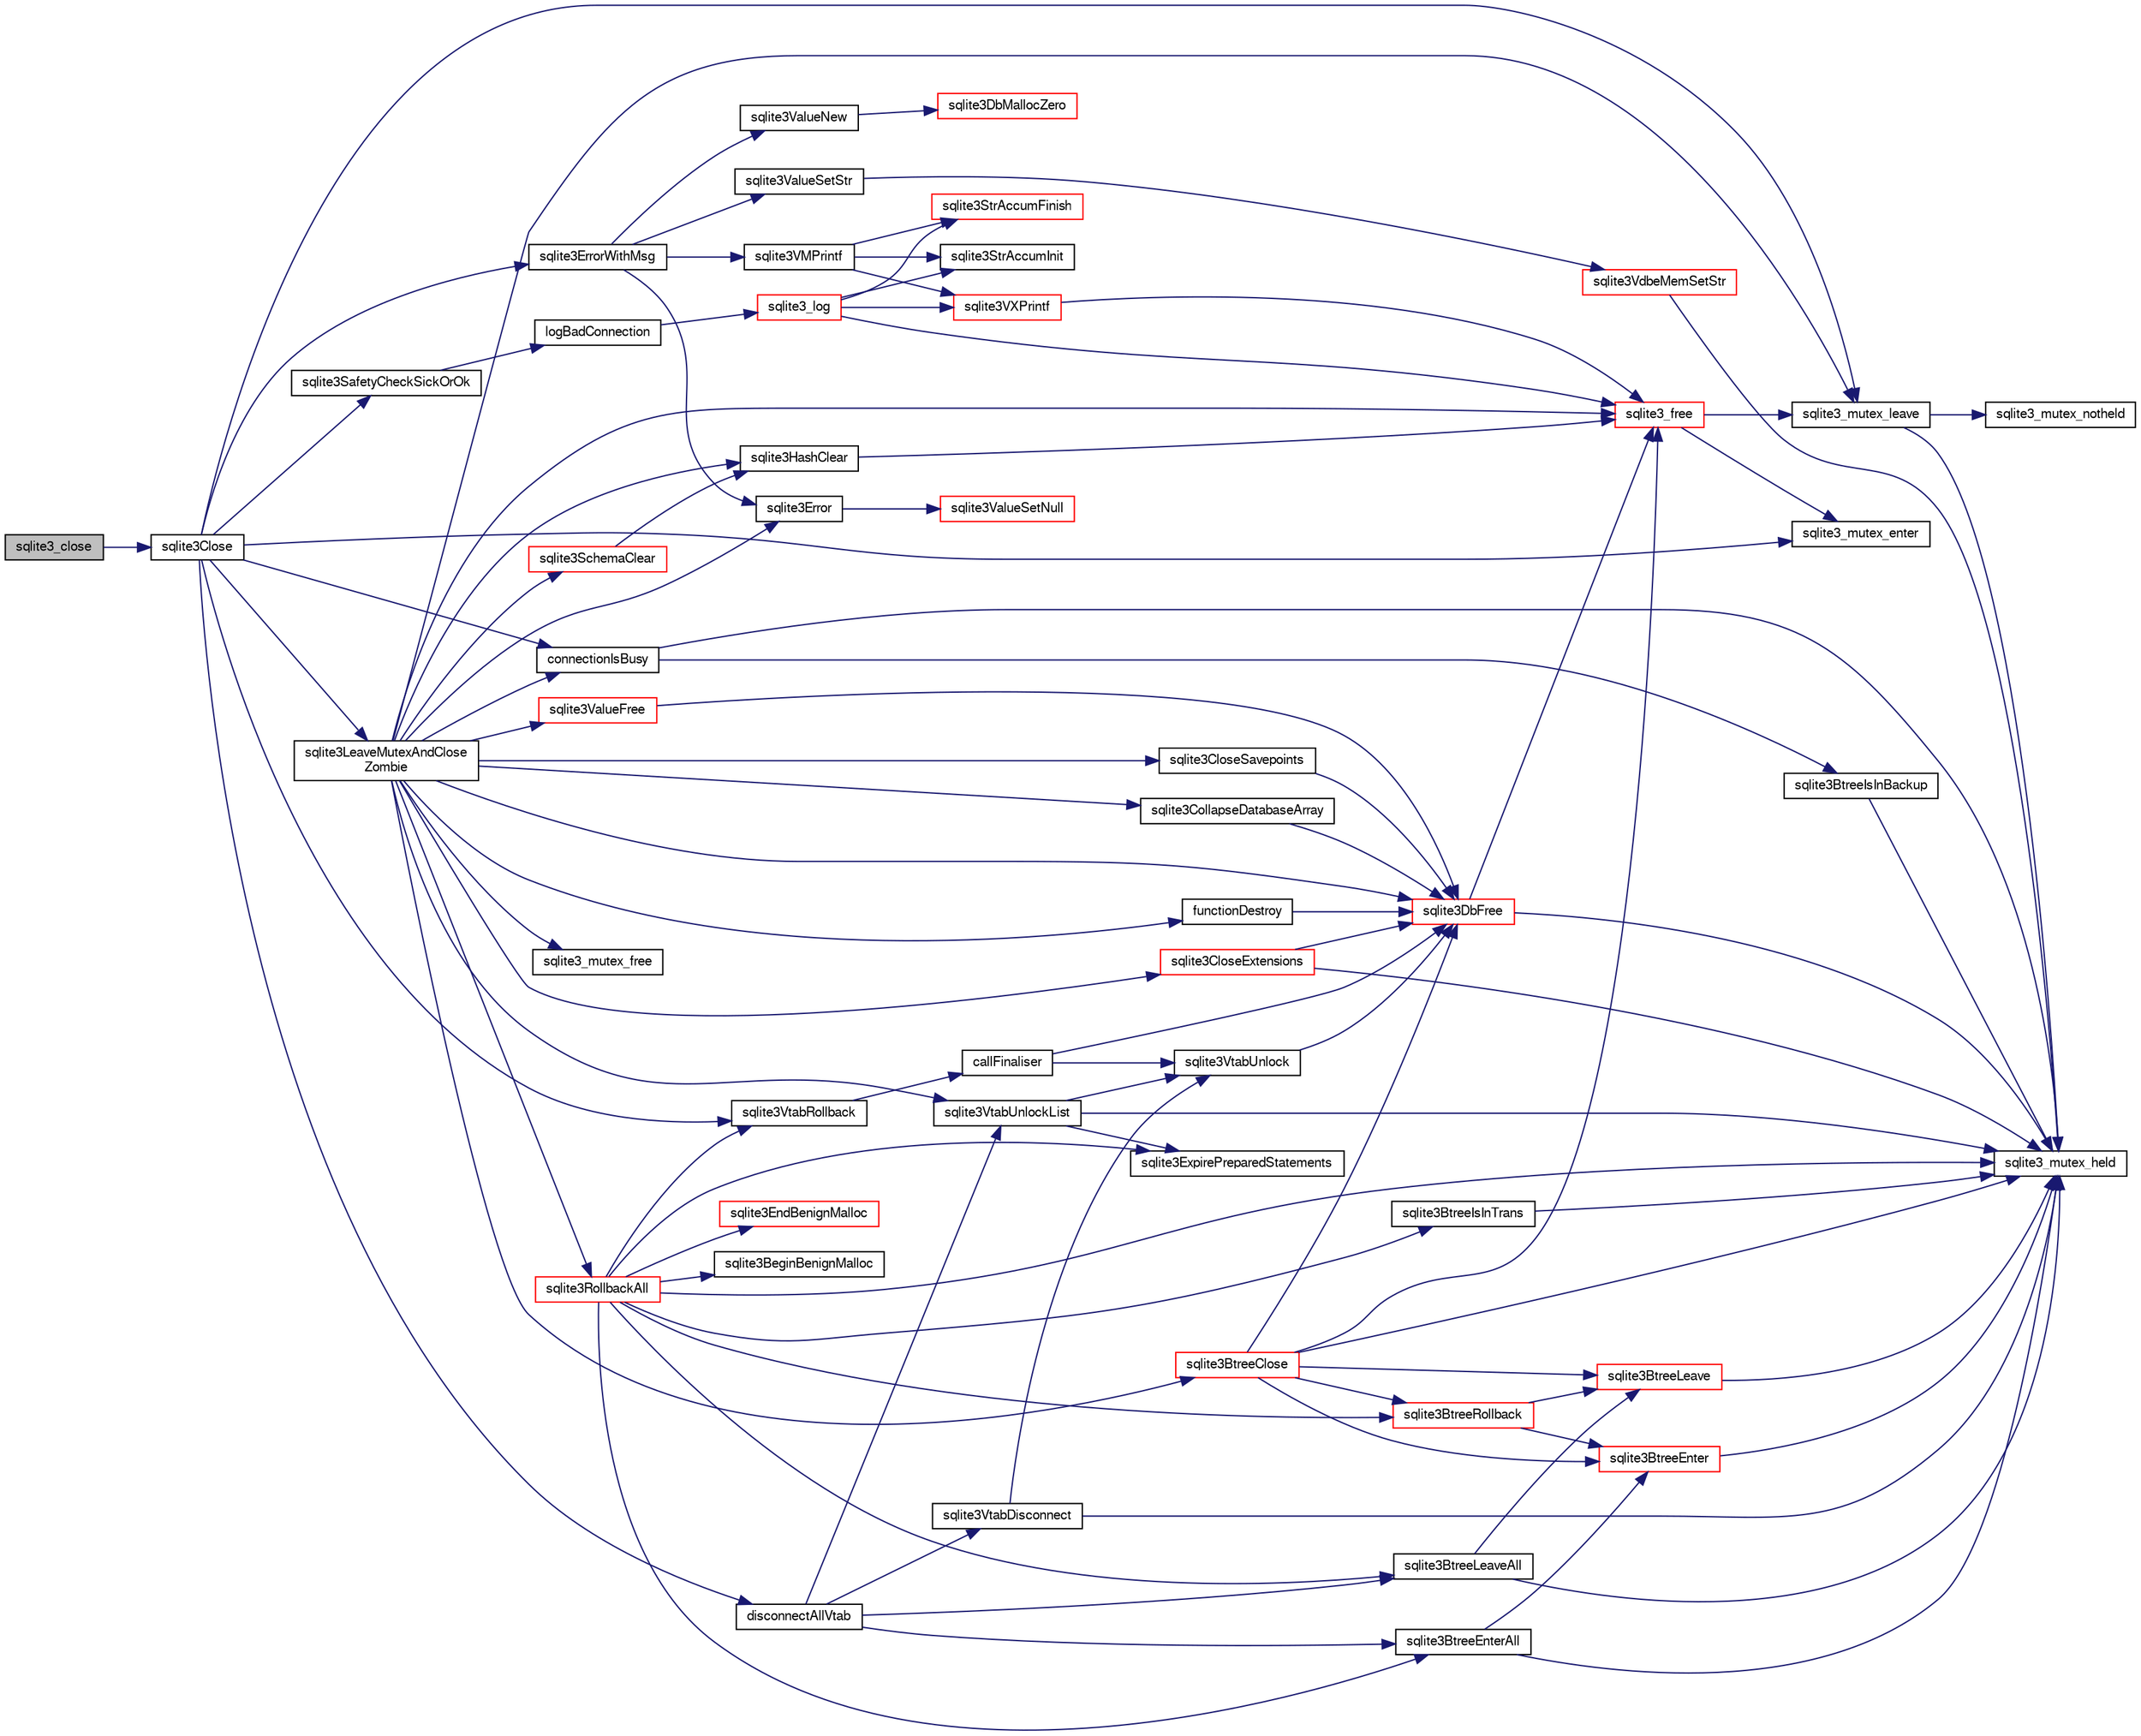 digraph "sqlite3_close"
{
  edge [fontname="FreeSans",fontsize="10",labelfontname="FreeSans",labelfontsize="10"];
  node [fontname="FreeSans",fontsize="10",shape=record];
  rankdir="LR";
  Node314636 [label="sqlite3_close",height=0.2,width=0.4,color="black", fillcolor="grey75", style="filled", fontcolor="black"];
  Node314636 -> Node314637 [color="midnightblue",fontsize="10",style="solid",fontname="FreeSans"];
  Node314637 [label="sqlite3Close",height=0.2,width=0.4,color="black", fillcolor="white", style="filled",URL="$sqlite3_8c.html#aa9f2e73837bba8d721dbde0964ffce11"];
  Node314637 -> Node314638 [color="midnightblue",fontsize="10",style="solid",fontname="FreeSans"];
  Node314638 [label="sqlite3SafetyCheckSickOrOk",height=0.2,width=0.4,color="black", fillcolor="white", style="filled",URL="$sqlite3_8c.html#ac1fff729aec147d9825a4930042a626b"];
  Node314638 -> Node314639 [color="midnightblue",fontsize="10",style="solid",fontname="FreeSans"];
  Node314639 [label="logBadConnection",height=0.2,width=0.4,color="black", fillcolor="white", style="filled",URL="$sqlite3_8c.html#a8aa249fac852b22bb1227e2bc2921f11"];
  Node314639 -> Node314640 [color="midnightblue",fontsize="10",style="solid",fontname="FreeSans"];
  Node314640 [label="sqlite3_log",height=0.2,width=0.4,color="red", fillcolor="white", style="filled",URL="$sqlite3_8c.html#a298c9699bf9c143662c6b1fec4b2dc3b"];
  Node314640 -> Node314642 [color="midnightblue",fontsize="10",style="solid",fontname="FreeSans"];
  Node314642 [label="sqlite3StrAccumInit",height=0.2,width=0.4,color="black", fillcolor="white", style="filled",URL="$sqlite3_8c.html#aabf95e113b9d54d519cd15a56215f560"];
  Node314640 -> Node314643 [color="midnightblue",fontsize="10",style="solid",fontname="FreeSans"];
  Node314643 [label="sqlite3VXPrintf",height=0.2,width=0.4,color="red", fillcolor="white", style="filled",URL="$sqlite3_8c.html#a63c25806c9bd4a2b76f9a0eb232c6bde"];
  Node314643 -> Node314655 [color="midnightblue",fontsize="10",style="solid",fontname="FreeSans"];
  Node314655 [label="sqlite3_free",height=0.2,width=0.4,color="red", fillcolor="white", style="filled",URL="$sqlite3_8c.html#a6552349e36a8a691af5487999ab09519"];
  Node314655 -> Node314656 [color="midnightblue",fontsize="10",style="solid",fontname="FreeSans"];
  Node314656 [label="sqlite3_mutex_enter",height=0.2,width=0.4,color="black", fillcolor="white", style="filled",URL="$sqlite3_8c.html#a1c12cde690bd89f104de5cbad12a6bf5"];
  Node314655 -> Node314658 [color="midnightblue",fontsize="10",style="solid",fontname="FreeSans"];
  Node314658 [label="sqlite3_mutex_leave",height=0.2,width=0.4,color="black", fillcolor="white", style="filled",URL="$sqlite3_8c.html#a5838d235601dbd3c1fa993555c6bcc93"];
  Node314658 -> Node314650 [color="midnightblue",fontsize="10",style="solid",fontname="FreeSans"];
  Node314650 [label="sqlite3_mutex_held",height=0.2,width=0.4,color="black", fillcolor="white", style="filled",URL="$sqlite3_8c.html#acf77da68932b6bc163c5e68547ecc3e7"];
  Node314658 -> Node314659 [color="midnightblue",fontsize="10",style="solid",fontname="FreeSans"];
  Node314659 [label="sqlite3_mutex_notheld",height=0.2,width=0.4,color="black", fillcolor="white", style="filled",URL="$sqlite3_8c.html#a83967c837c1c000d3b5adcfaa688f5dc"];
  Node314640 -> Node314752 [color="midnightblue",fontsize="10",style="solid",fontname="FreeSans"];
  Node314752 [label="sqlite3StrAccumFinish",height=0.2,width=0.4,color="red", fillcolor="white", style="filled",URL="$sqlite3_8c.html#adb7f26b10ac1b847db6f000ef4c2e2ba"];
  Node314640 -> Node314655 [color="midnightblue",fontsize="10",style="solid",fontname="FreeSans"];
  Node314637 -> Node314656 [color="midnightblue",fontsize="10",style="solid",fontname="FreeSans"];
  Node314637 -> Node314922 [color="midnightblue",fontsize="10",style="solid",fontname="FreeSans"];
  Node314922 [label="disconnectAllVtab",height=0.2,width=0.4,color="black", fillcolor="white", style="filled",URL="$sqlite3_8c.html#a1ac4084324211c352cb91da6cc84c5e4"];
  Node314922 -> Node314923 [color="midnightblue",fontsize="10",style="solid",fontname="FreeSans"];
  Node314923 [label="sqlite3BtreeEnterAll",height=0.2,width=0.4,color="black", fillcolor="white", style="filled",URL="$sqlite3_8c.html#a7e8c5e623a61d322d3622c3e6202d735"];
  Node314923 -> Node314650 [color="midnightblue",fontsize="10",style="solid",fontname="FreeSans"];
  Node314923 -> Node314924 [color="midnightblue",fontsize="10",style="solid",fontname="FreeSans"];
  Node314924 [label="sqlite3BtreeEnter",height=0.2,width=0.4,color="red", fillcolor="white", style="filled",URL="$sqlite3_8c.html#afa05d700ca373993fe6b0525b867feff"];
  Node314924 -> Node314650 [color="midnightblue",fontsize="10",style="solid",fontname="FreeSans"];
  Node314922 -> Node314929 [color="midnightblue",fontsize="10",style="solid",fontname="FreeSans"];
  Node314929 [label="sqlite3VtabDisconnect",height=0.2,width=0.4,color="black", fillcolor="white", style="filled",URL="$sqlite3_8c.html#a27389b43aaf0bfa61d7f4ae78863ef2a"];
  Node314929 -> Node314650 [color="midnightblue",fontsize="10",style="solid",fontname="FreeSans"];
  Node314929 -> Node314930 [color="midnightblue",fontsize="10",style="solid",fontname="FreeSans"];
  Node314930 [label="sqlite3VtabUnlock",height=0.2,width=0.4,color="black", fillcolor="white", style="filled",URL="$sqlite3_8c.html#a8b3341682c7724d767ebc8288b9063b4"];
  Node314930 -> Node314649 [color="midnightblue",fontsize="10",style="solid",fontname="FreeSans"];
  Node314649 [label="sqlite3DbFree",height=0.2,width=0.4,color="red", fillcolor="white", style="filled",URL="$sqlite3_8c.html#ac70ab821a6607b4a1b909582dc37a069"];
  Node314649 -> Node314650 [color="midnightblue",fontsize="10",style="solid",fontname="FreeSans"];
  Node314649 -> Node314655 [color="midnightblue",fontsize="10",style="solid",fontname="FreeSans"];
  Node314922 -> Node314931 [color="midnightblue",fontsize="10",style="solid",fontname="FreeSans"];
  Node314931 [label="sqlite3VtabUnlockList",height=0.2,width=0.4,color="black", fillcolor="white", style="filled",URL="$sqlite3_8c.html#a266b6e5487ec403a27fc6c6f852ff249"];
  Node314931 -> Node314650 [color="midnightblue",fontsize="10",style="solid",fontname="FreeSans"];
  Node314931 -> Node314932 [color="midnightblue",fontsize="10",style="solid",fontname="FreeSans"];
  Node314932 [label="sqlite3ExpirePreparedStatements",height=0.2,width=0.4,color="black", fillcolor="white", style="filled",URL="$sqlite3_8c.html#af8baf566e769881b3d0bbdb0d2b4cdfe"];
  Node314931 -> Node314930 [color="midnightblue",fontsize="10",style="solid",fontname="FreeSans"];
  Node314922 -> Node314933 [color="midnightblue",fontsize="10",style="solid",fontname="FreeSans"];
  Node314933 [label="sqlite3BtreeLeaveAll",height=0.2,width=0.4,color="black", fillcolor="white", style="filled",URL="$sqlite3_8c.html#a282e5f429eee8e0aebc7d18068ebccd2"];
  Node314933 -> Node314650 [color="midnightblue",fontsize="10",style="solid",fontname="FreeSans"];
  Node314933 -> Node314934 [color="midnightblue",fontsize="10",style="solid",fontname="FreeSans"];
  Node314934 [label="sqlite3BtreeLeave",height=0.2,width=0.4,color="red", fillcolor="white", style="filled",URL="$sqlite3_8c.html#a460e4f89d1aeef4b4d334cfe8165da89"];
  Node314934 -> Node314650 [color="midnightblue",fontsize="10",style="solid",fontname="FreeSans"];
  Node314637 -> Node314935 [color="midnightblue",fontsize="10",style="solid",fontname="FreeSans"];
  Node314935 [label="sqlite3VtabRollback",height=0.2,width=0.4,color="black", fillcolor="white", style="filled",URL="$sqlite3_8c.html#a8584200fbaad7da0253df51fb453c5dc"];
  Node314935 -> Node314936 [color="midnightblue",fontsize="10",style="solid",fontname="FreeSans"];
  Node314936 [label="callFinaliser",height=0.2,width=0.4,color="black", fillcolor="white", style="filled",URL="$sqlite3_8c.html#a22316908cc65af3d391ba12ab103edb9"];
  Node314936 -> Node314930 [color="midnightblue",fontsize="10",style="solid",fontname="FreeSans"];
  Node314936 -> Node314649 [color="midnightblue",fontsize="10",style="solid",fontname="FreeSans"];
  Node314637 -> Node314937 [color="midnightblue",fontsize="10",style="solid",fontname="FreeSans"];
  Node314937 [label="connectionIsBusy",height=0.2,width=0.4,color="black", fillcolor="white", style="filled",URL="$sqlite3_8c.html#a72f2a5a996a153234aa539319752f896"];
  Node314937 -> Node314650 [color="midnightblue",fontsize="10",style="solid",fontname="FreeSans"];
  Node314937 -> Node314938 [color="midnightblue",fontsize="10",style="solid",fontname="FreeSans"];
  Node314938 [label="sqlite3BtreeIsInBackup",height=0.2,width=0.4,color="black", fillcolor="white", style="filled",URL="$sqlite3_8c.html#a4ad2890226605ffb8d4cbc85a1d1b74a"];
  Node314938 -> Node314650 [color="midnightblue",fontsize="10",style="solid",fontname="FreeSans"];
  Node314637 -> Node314939 [color="midnightblue",fontsize="10",style="solid",fontname="FreeSans"];
  Node314939 [label="sqlite3ErrorWithMsg",height=0.2,width=0.4,color="black", fillcolor="white", style="filled",URL="$sqlite3_8c.html#a11feb4cd8e77d59df266587cfe1b2641"];
  Node314939 -> Node314856 [color="midnightblue",fontsize="10",style="solid",fontname="FreeSans"];
  Node314856 [label="sqlite3Error",height=0.2,width=0.4,color="black", fillcolor="white", style="filled",URL="$sqlite3_8c.html#a4ba5e8be78db50d5538dcaa45bcf74d3"];
  Node314856 -> Node314857 [color="midnightblue",fontsize="10",style="solid",fontname="FreeSans"];
  Node314857 [label="sqlite3ValueSetNull",height=0.2,width=0.4,color="red", fillcolor="white", style="filled",URL="$sqlite3_8c.html#ad9bc4507a7806b37946116afbe183b95"];
  Node314939 -> Node314940 [color="midnightblue",fontsize="10",style="solid",fontname="FreeSans"];
  Node314940 [label="sqlite3ValueNew",height=0.2,width=0.4,color="black", fillcolor="white", style="filled",URL="$sqlite3_8c.html#ad40a378778daff2d574bec905e35828b"];
  Node314940 -> Node314853 [color="midnightblue",fontsize="10",style="solid",fontname="FreeSans"];
  Node314853 [label="sqlite3DbMallocZero",height=0.2,width=0.4,color="red", fillcolor="white", style="filled",URL="$sqlite3_8c.html#a49cfebac9d6067a03442c92af73f33e4"];
  Node314939 -> Node314904 [color="midnightblue",fontsize="10",style="solid",fontname="FreeSans"];
  Node314904 [label="sqlite3VMPrintf",height=0.2,width=0.4,color="black", fillcolor="white", style="filled",URL="$sqlite3_8c.html#a05535d0982ef06fbc2ee8195ebbae689"];
  Node314904 -> Node314642 [color="midnightblue",fontsize="10",style="solid",fontname="FreeSans"];
  Node314904 -> Node314643 [color="midnightblue",fontsize="10",style="solid",fontname="FreeSans"];
  Node314904 -> Node314752 [color="midnightblue",fontsize="10",style="solid",fontname="FreeSans"];
  Node314939 -> Node314941 [color="midnightblue",fontsize="10",style="solid",fontname="FreeSans"];
  Node314941 [label="sqlite3ValueSetStr",height=0.2,width=0.4,color="black", fillcolor="white", style="filled",URL="$sqlite3_8c.html#a1fd40749f47941ee97ff6d798e2bc67e"];
  Node314941 -> Node314758 [color="midnightblue",fontsize="10",style="solid",fontname="FreeSans"];
  Node314758 [label="sqlite3VdbeMemSetStr",height=0.2,width=0.4,color="red", fillcolor="white", style="filled",URL="$sqlite3_8c.html#a9697bec7c3b512483638ea3646191d7d"];
  Node314758 -> Node314650 [color="midnightblue",fontsize="10",style="solid",fontname="FreeSans"];
  Node314637 -> Node314658 [color="midnightblue",fontsize="10",style="solid",fontname="FreeSans"];
  Node314637 -> Node314942 [color="midnightblue",fontsize="10",style="solid",fontname="FreeSans"];
  Node314942 [label="sqlite3LeaveMutexAndClose\lZombie",height=0.2,width=0.4,color="black", fillcolor="white", style="filled",URL="$sqlite3_8c.html#afe3a37c29dcb0fe9fc15fe07a3976f59"];
  Node314942 -> Node314937 [color="midnightblue",fontsize="10",style="solid",fontname="FreeSans"];
  Node314942 -> Node314658 [color="midnightblue",fontsize="10",style="solid",fontname="FreeSans"];
  Node314942 -> Node314943 [color="midnightblue",fontsize="10",style="solid",fontname="FreeSans"];
  Node314943 [label="sqlite3RollbackAll",height=0.2,width=0.4,color="red", fillcolor="white", style="filled",URL="$sqlite3_8c.html#ad902dd388d73208539f557962e3fe6bb"];
  Node314943 -> Node314650 [color="midnightblue",fontsize="10",style="solid",fontname="FreeSans"];
  Node314943 -> Node314711 [color="midnightblue",fontsize="10",style="solid",fontname="FreeSans"];
  Node314711 [label="sqlite3BeginBenignMalloc",height=0.2,width=0.4,color="black", fillcolor="white", style="filled",URL="$sqlite3_8c.html#a3344c0e2b1b6df701a1cb326602fac14"];
  Node314943 -> Node314923 [color="midnightblue",fontsize="10",style="solid",fontname="FreeSans"];
  Node314943 -> Node314944 [color="midnightblue",fontsize="10",style="solid",fontname="FreeSans"];
  Node314944 [label="sqlite3BtreeIsInTrans",height=0.2,width=0.4,color="black", fillcolor="white", style="filled",URL="$sqlite3_8c.html#af38624e008e0a0e872a21934b7c75a42"];
  Node314944 -> Node314650 [color="midnightblue",fontsize="10",style="solid",fontname="FreeSans"];
  Node314943 -> Node314945 [color="midnightblue",fontsize="10",style="solid",fontname="FreeSans"];
  Node314945 [label="sqlite3BtreeRollback",height=0.2,width=0.4,color="red", fillcolor="white", style="filled",URL="$sqlite3_8c.html#a317473acdafdd688385c8954f09de186"];
  Node314945 -> Node314924 [color="midnightblue",fontsize="10",style="solid",fontname="FreeSans"];
  Node314945 -> Node314934 [color="midnightblue",fontsize="10",style="solid",fontname="FreeSans"];
  Node314943 -> Node314935 [color="midnightblue",fontsize="10",style="solid",fontname="FreeSans"];
  Node314943 -> Node314712 [color="midnightblue",fontsize="10",style="solid",fontname="FreeSans"];
  Node314712 [label="sqlite3EndBenignMalloc",height=0.2,width=0.4,color="red", fillcolor="white", style="filled",URL="$sqlite3_8c.html#a4582127cc64d483dc66c7acf9d8d8fbb"];
  Node314943 -> Node314932 [color="midnightblue",fontsize="10",style="solid",fontname="FreeSans"];
  Node314943 -> Node314933 [color="midnightblue",fontsize="10",style="solid",fontname="FreeSans"];
  Node314942 -> Node315286 [color="midnightblue",fontsize="10",style="solid",fontname="FreeSans"];
  Node315286 [label="sqlite3CloseSavepoints",height=0.2,width=0.4,color="black", fillcolor="white", style="filled",URL="$sqlite3_8c.html#ab5403c6b2dae2f11e74116b8535cf82b"];
  Node315286 -> Node314649 [color="midnightblue",fontsize="10",style="solid",fontname="FreeSans"];
  Node314942 -> Node315264 [color="midnightblue",fontsize="10",style="solid",fontname="FreeSans"];
  Node315264 [label="sqlite3BtreeClose",height=0.2,width=0.4,color="red", fillcolor="white", style="filled",URL="$sqlite3_8c.html#a729b65009b66a99200496b09c124df01"];
  Node315264 -> Node314650 [color="midnightblue",fontsize="10",style="solid",fontname="FreeSans"];
  Node315264 -> Node314924 [color="midnightblue",fontsize="10",style="solid",fontname="FreeSans"];
  Node315264 -> Node314945 [color="midnightblue",fontsize="10",style="solid",fontname="FreeSans"];
  Node315264 -> Node314934 [color="midnightblue",fontsize="10",style="solid",fontname="FreeSans"];
  Node315264 -> Node314649 [color="midnightblue",fontsize="10",style="solid",fontname="FreeSans"];
  Node315264 -> Node314655 [color="midnightblue",fontsize="10",style="solid",fontname="FreeSans"];
  Node314942 -> Node315098 [color="midnightblue",fontsize="10",style="solid",fontname="FreeSans"];
  Node315098 [label="sqlite3SchemaClear",height=0.2,width=0.4,color="red", fillcolor="white", style="filled",URL="$sqlite3_8c.html#a927c603430267e42c56ab38ca221322a"];
  Node315098 -> Node315100 [color="midnightblue",fontsize="10",style="solid",fontname="FreeSans"];
  Node315100 [label="sqlite3HashClear",height=0.2,width=0.4,color="black", fillcolor="white", style="filled",URL="$sqlite3_8c.html#acc7a2dfa6603c59af14b3792fe463c73"];
  Node315100 -> Node314655 [color="midnightblue",fontsize="10",style="solid",fontname="FreeSans"];
  Node314942 -> Node314931 [color="midnightblue",fontsize="10",style="solid",fontname="FreeSans"];
  Node314942 -> Node315591 [color="midnightblue",fontsize="10",style="solid",fontname="FreeSans"];
  Node315591 [label="sqlite3CollapseDatabaseArray",height=0.2,width=0.4,color="black", fillcolor="white", style="filled",URL="$sqlite3_8c.html#aaa27b662e527cf1432dad05c49a389ce"];
  Node315591 -> Node314649 [color="midnightblue",fontsize="10",style="solid",fontname="FreeSans"];
  Node314942 -> Node315592 [color="midnightblue",fontsize="10",style="solid",fontname="FreeSans"];
  Node315592 [label="functionDestroy",height=0.2,width=0.4,color="black", fillcolor="white", style="filled",URL="$sqlite3_8c.html#ad8907c124b2b0a3557b9f006fb98308c"];
  Node315592 -> Node314649 [color="midnightblue",fontsize="10",style="solid",fontname="FreeSans"];
  Node314942 -> Node314649 [color="midnightblue",fontsize="10",style="solid",fontname="FreeSans"];
  Node314942 -> Node315100 [color="midnightblue",fontsize="10",style="solid",fontname="FreeSans"];
  Node314942 -> Node314856 [color="midnightblue",fontsize="10",style="solid",fontname="FreeSans"];
  Node314942 -> Node315145 [color="midnightblue",fontsize="10",style="solid",fontname="FreeSans"];
  Node315145 [label="sqlite3ValueFree",height=0.2,width=0.4,color="red", fillcolor="white", style="filled",URL="$sqlite3_8c.html#afeed84c3f344a833d15c7209265dc520"];
  Node315145 -> Node314649 [color="midnightblue",fontsize="10",style="solid",fontname="FreeSans"];
  Node314942 -> Node315593 [color="midnightblue",fontsize="10",style="solid",fontname="FreeSans"];
  Node315593 [label="sqlite3CloseExtensions",height=0.2,width=0.4,color="red", fillcolor="white", style="filled",URL="$sqlite3_8c.html#a728aca7825db8e0439d565c4f2a1d669"];
  Node315593 -> Node314650 [color="midnightblue",fontsize="10",style="solid",fontname="FreeSans"];
  Node315593 -> Node314649 [color="midnightblue",fontsize="10",style="solid",fontname="FreeSans"];
  Node314942 -> Node314655 [color="midnightblue",fontsize="10",style="solid",fontname="FreeSans"];
  Node314942 -> Node314915 [color="midnightblue",fontsize="10",style="solid",fontname="FreeSans"];
  Node314915 [label="sqlite3_mutex_free",height=0.2,width=0.4,color="black", fillcolor="white", style="filled",URL="$sqlite3_8c.html#a2db2e72e08f6873afa9c61b0ec726fec"];
}
